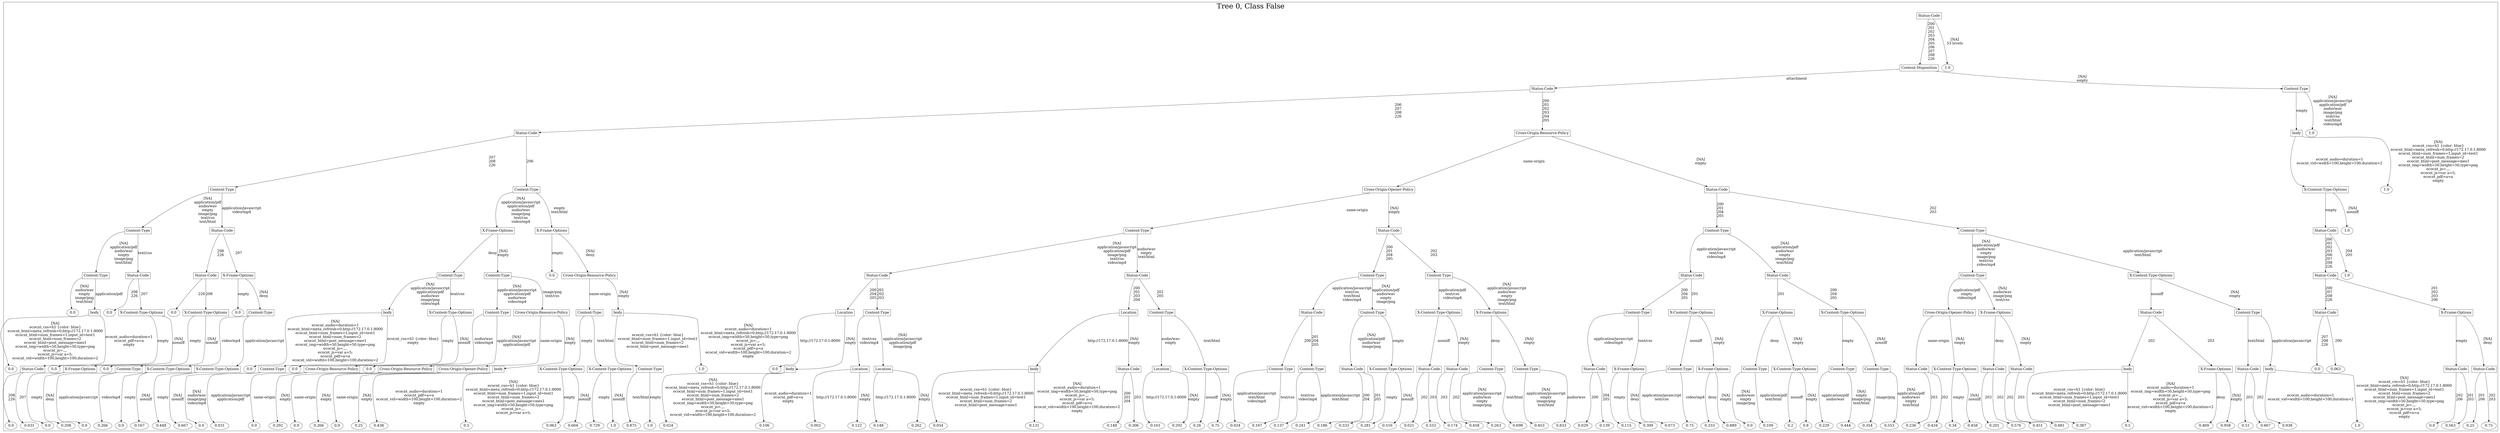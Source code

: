 /*
Generated by:
    http://https://github.com/h2oai/h2o-3/tree/master/h2o-genmodel/src/main/java/hex/genmodel/tools/PrintMojo.java
*/

/*
On a mac:

$ brew install graphviz
$ dot -Tpng file.gv -o file.png
$ open file.png
*/

digraph G {

subgraph cluster_0 {
/* Nodes */

/* Level 0 */
{
"SG_0_Node_0" [shape=box, fontsize=20, label="Status-Code"]
}

/* Level 1 */
{
"SG_0_Node_1" [shape=box, fontsize=20, label="Content-Disposition"]
"SG_0_Node_191" [fontsize=20, label="1.0"]
}

/* Level 2 */
{
"SG_0_Node_2" [shape=box, fontsize=20, label="Status-Code"]
"SG_0_Node_3" [shape=box, fontsize=20, label="Content-Type"]
}

/* Level 3 */
{
"SG_0_Node_4" [shape=box, fontsize=20, label="Status-Code"]
"SG_0_Node_5" [shape=box, fontsize=20, label="Cross-Origin-Resource-Policy"]
"SG_0_Node_6" [shape=box, fontsize=20, label="body"]
"SG_0_Node_192" [fontsize=20, label="1.0"]
}

/* Level 4 */
{
"SG_0_Node_7" [shape=box, fontsize=20, label="Content-Type"]
"SG_0_Node_8" [shape=box, fontsize=20, label="Content-Type"]
"SG_0_Node_9" [shape=box, fontsize=20, label="Cross-Origin-Opener-Policy"]
"SG_0_Node_10" [shape=box, fontsize=20, label="Status-Code"]
"SG_0_Node_11" [shape=box, fontsize=20, label="X-Content-Type-Options"]
"SG_0_Node_193" [fontsize=20, label="1.0"]
}

/* Level 5 */
{
"SG_0_Node_12" [shape=box, fontsize=20, label="Content-Type"]
"SG_0_Node_13" [shape=box, fontsize=20, label="Status-Code"]
"SG_0_Node_14" [shape=box, fontsize=20, label="X-Frame-Options"]
"SG_0_Node_15" [shape=box, fontsize=20, label="X-Frame-Options"]
"SG_0_Node_16" [shape=box, fontsize=20, label="Content-Type"]
"SG_0_Node_17" [shape=box, fontsize=20, label="Status-Code"]
"SG_0_Node_18" [shape=box, fontsize=20, label="Content-Type"]
"SG_0_Node_19" [shape=box, fontsize=20, label="Content-Type"]
"SG_0_Node_20" [shape=box, fontsize=20, label="Status-Code"]
"SG_0_Node_194" [fontsize=20, label="1.0"]
}

/* Level 6 */
{
"SG_0_Node_21" [shape=box, fontsize=20, label="Content-Type"]
"SG_0_Node_22" [shape=box, fontsize=20, label="Status-Code"]
"SG_0_Node_23" [shape=box, fontsize=20, label="Status-Code"]
"SG_0_Node_24" [shape=box, fontsize=20, label="X-Frame-Options"]
"SG_0_Node_25" [shape=box, fontsize=20, label="Content-Type"]
"SG_0_Node_26" [shape=box, fontsize=20, label="Content-Type"]
"SG_0_Node_195" [fontsize=20, label="0.0"]
"SG_0_Node_27" [shape=box, fontsize=20, label="Cross-Origin-Resource-Policy"]
"SG_0_Node_28" [shape=box, fontsize=20, label="Status-Code"]
"SG_0_Node_29" [shape=box, fontsize=20, label="Status-Code"]
"SG_0_Node_30" [shape=box, fontsize=20, label="Content-Type"]
"SG_0_Node_31" [shape=box, fontsize=20, label="Content-Type"]
"SG_0_Node_32" [shape=box, fontsize=20, label="Status-Code"]
"SG_0_Node_33" [shape=box, fontsize=20, label="Status-Code"]
"SG_0_Node_34" [shape=box, fontsize=20, label="Content-Type"]
"SG_0_Node_35" [shape=box, fontsize=20, label="X-Content-Type-Options"]
"SG_0_Node_36" [shape=box, fontsize=20, label="Status-Code"]
"SG_0_Node_196" [fontsize=20, label="1.0"]
}

/* Level 7 */
{
"SG_0_Node_197" [fontsize=20, label="0.0"]
"SG_0_Node_37" [shape=box, fontsize=20, label="body"]
"SG_0_Node_198" [fontsize=20, label="0.0"]
"SG_0_Node_38" [shape=box, fontsize=20, label="X-Content-Type-Options"]
"SG_0_Node_199" [fontsize=20, label="0.0"]
"SG_0_Node_39" [shape=box, fontsize=20, label="X-Content-Type-Options"]
"SG_0_Node_200" [fontsize=20, label="0.0"]
"SG_0_Node_40" [shape=box, fontsize=20, label="Content-Type"]
"SG_0_Node_41" [shape=box, fontsize=20, label="body"]
"SG_0_Node_42" [shape=box, fontsize=20, label="X-Content-Type-Options"]
"SG_0_Node_43" [shape=box, fontsize=20, label="Content-Type"]
"SG_0_Node_44" [shape=box, fontsize=20, label="Cross-Origin-Resource-Policy"]
"SG_0_Node_45" [shape=box, fontsize=20, label="Content-Type"]
"SG_0_Node_46" [shape=box, fontsize=20, label="body"]
"SG_0_Node_47" [shape=box, fontsize=20, label="Location"]
"SG_0_Node_48" [shape=box, fontsize=20, label="Content-Type"]
"SG_0_Node_49" [shape=box, fontsize=20, label="Location"]
"SG_0_Node_50" [shape=box, fontsize=20, label="Content-Type"]
"SG_0_Node_51" [shape=box, fontsize=20, label="Status-Code"]
"SG_0_Node_52" [shape=box, fontsize=20, label="Content-Type"]
"SG_0_Node_53" [shape=box, fontsize=20, label="X-Content-Type-Options"]
"SG_0_Node_54" [shape=box, fontsize=20, label="X-Frame-Options"]
"SG_0_Node_55" [shape=box, fontsize=20, label="Content-Type"]
"SG_0_Node_56" [shape=box, fontsize=20, label="X-Content-Type-Options"]
"SG_0_Node_57" [shape=box, fontsize=20, label="X-Frame-Options"]
"SG_0_Node_58" [shape=box, fontsize=20, label="X-Content-Type-Options"]
"SG_0_Node_59" [shape=box, fontsize=20, label="Cross-Origin-Opener-Policy"]
"SG_0_Node_60" [shape=box, fontsize=20, label="X-Frame-Options"]
"SG_0_Node_61" [shape=box, fontsize=20, label="Status-Code"]
"SG_0_Node_62" [shape=box, fontsize=20, label="Content-Type"]
"SG_0_Node_63" [shape=box, fontsize=20, label="Status-Code"]
"SG_0_Node_64" [shape=box, fontsize=20, label="X-Frame-Options"]
}

/* Level 8 */
{
"SG_0_Node_201" [fontsize=20, label="0.0"]
"SG_0_Node_65" [shape=box, fontsize=20, label="Status-Code"]
"SG_0_Node_202" [fontsize=20, label="0.0"]
"SG_0_Node_66" [shape=box, fontsize=20, label="X-Frame-Options"]
"SG_0_Node_203" [fontsize=20, label="0.0"]
"SG_0_Node_67" [shape=box, fontsize=20, label="Content-Type"]
"SG_0_Node_68" [shape=box, fontsize=20, label="X-Content-Type-Options"]
"SG_0_Node_69" [shape=box, fontsize=20, label="X-Content-Type-Options"]
"SG_0_Node_204" [fontsize=20, label="0.0"]
"SG_0_Node_70" [shape=box, fontsize=20, label="Content-Type"]
"SG_0_Node_205" [fontsize=20, label="0.0"]
"SG_0_Node_71" [shape=box, fontsize=20, label="Cross-Origin-Resource-Policy"]
"SG_0_Node_206" [fontsize=20, label="0.0"]
"SG_0_Node_72" [shape=box, fontsize=20, label="Cross-Origin-Resource-Policy"]
"SG_0_Node_73" [shape=box, fontsize=20, label="Cross-Origin-Opener-Policy"]
"SG_0_Node_74" [shape=box, fontsize=20, label="body"]
"SG_0_Node_75" [shape=box, fontsize=20, label="X-Content-Type-Options"]
"SG_0_Node_76" [shape=box, fontsize=20, label="X-Content-Type-Options"]
"SG_0_Node_77" [shape=box, fontsize=20, label="Content-Type"]
"SG_0_Node_207" [fontsize=20, label="1.0"]
"SG_0_Node_208" [fontsize=20, label="0.0"]
"SG_0_Node_78" [shape=box, fontsize=20, label="body"]
"SG_0_Node_79" [shape=box, fontsize=20, label="Location"]
"SG_0_Node_80" [shape=box, fontsize=20, label="Location"]
"SG_0_Node_81" [shape=box, fontsize=20, label="body"]
"SG_0_Node_82" [shape=box, fontsize=20, label="Status-Code"]
"SG_0_Node_83" [shape=box, fontsize=20, label="Location"]
"SG_0_Node_84" [shape=box, fontsize=20, label="X-Content-Type-Options"]
"SG_0_Node_85" [shape=box, fontsize=20, label="Content-Type"]
"SG_0_Node_86" [shape=box, fontsize=20, label="Content-Type"]
"SG_0_Node_87" [shape=box, fontsize=20, label="Status-Code"]
"SG_0_Node_88" [shape=box, fontsize=20, label="X-Content-Type-Options"]
"SG_0_Node_89" [shape=box, fontsize=20, label="Status-Code"]
"SG_0_Node_90" [shape=box, fontsize=20, label="Status-Code"]
"SG_0_Node_91" [shape=box, fontsize=20, label="Content-Type"]
"SG_0_Node_92" [shape=box, fontsize=20, label="Content-Type"]
"SG_0_Node_93" [shape=box, fontsize=20, label="Status-Code"]
"SG_0_Node_94" [shape=box, fontsize=20, label="X-Frame-Options"]
"SG_0_Node_95" [shape=box, fontsize=20, label="Content-Type"]
"SG_0_Node_96" [shape=box, fontsize=20, label="X-Frame-Options"]
"SG_0_Node_97" [shape=box, fontsize=20, label="Content-Type"]
"SG_0_Node_98" [shape=box, fontsize=20, label="X-Content-Type-Options"]
"SG_0_Node_99" [shape=box, fontsize=20, label="Content-Type"]
"SG_0_Node_100" [shape=box, fontsize=20, label="Content-Type"]
"SG_0_Node_101" [shape=box, fontsize=20, label="Status-Code"]
"SG_0_Node_102" [shape=box, fontsize=20, label="X-Content-Type-Options"]
"SG_0_Node_103" [shape=box, fontsize=20, label="Status-Code"]
"SG_0_Node_104" [shape=box, fontsize=20, label="Status-Code"]
"SG_0_Node_105" [shape=box, fontsize=20, label="body"]
"SG_0_Node_106" [shape=box, fontsize=20, label="X-Frame-Options"]
"SG_0_Node_107" [shape=box, fontsize=20, label="Status-Code"]
"SG_0_Node_108" [shape=box, fontsize=20, label="body"]
"SG_0_Node_209" [fontsize=20, label="0.0"]
"SG_0_Node_210" [fontsize=20, label="0.063"]
"SG_0_Node_110" [shape=box, fontsize=20, label="Status-Code"]
"SG_0_Node_111" [shape=box, fontsize=20, label="Status-Code"]
}

/* Level 9 */
{
"SG_0_Node_211" [fontsize=20, label="0.0"]
"SG_0_Node_212" [fontsize=20, label="0.031"]
"SG_0_Node_213" [fontsize=20, label="0.0"]
"SG_0_Node_214" [fontsize=20, label="0.208"]
"SG_0_Node_215" [fontsize=20, label="0.0"]
"SG_0_Node_216" [fontsize=20, label="0.266"]
"SG_0_Node_217" [fontsize=20, label="0.0"]
"SG_0_Node_218" [fontsize=20, label="0.167"]
"SG_0_Node_219" [fontsize=20, label="0.448"]
"SG_0_Node_220" [fontsize=20, label="0.667"]
"SG_0_Node_221" [fontsize=20, label="0.0"]
"SG_0_Node_222" [fontsize=20, label="0.031"]
"SG_0_Node_223" [fontsize=20, label="0.0"]
"SG_0_Node_224" [fontsize=20, label="0.292"]
"SG_0_Node_225" [fontsize=20, label="0.0"]
"SG_0_Node_226" [fontsize=20, label="0.266"]
"SG_0_Node_227" [fontsize=20, label="0.0"]
"SG_0_Node_228" [fontsize=20, label="0.25"]
"SG_0_Node_229" [fontsize=20, label="0.438"]
"SG_0_Node_230" [fontsize=20, label="0.5"]
"SG_0_Node_231" [fontsize=20, label="0.063"]
"SG_0_Node_232" [fontsize=20, label="0.604"]
"SG_0_Node_233" [fontsize=20, label="0.729"]
"SG_0_Node_234" [fontsize=20, label="1.0"]
"SG_0_Node_235" [fontsize=20, label="0.875"]
"SG_0_Node_236" [fontsize=20, label="1.0"]
"SG_0_Node_237" [fontsize=20, label="0.024"]
"SG_0_Node_238" [fontsize=20, label="0.106"]
"SG_0_Node_239" [fontsize=20, label="0.003"]
"SG_0_Node_240" [fontsize=20, label="0.122"]
"SG_0_Node_241" [fontsize=20, label="0.148"]
"SG_0_Node_242" [fontsize=20, label="0.262"]
"SG_0_Node_243" [fontsize=20, label="0.054"]
"SG_0_Node_244" [fontsize=20, label="0.131"]
"SG_0_Node_245" [fontsize=20, label="0.148"]
"SG_0_Node_246" [fontsize=20, label="0.306"]
"SG_0_Node_247" [fontsize=20, label="0.161"]
"SG_0_Node_248" [fontsize=20, label="0.292"]
"SG_0_Node_249" [fontsize=20, label="0.26"]
"SG_0_Node_250" [fontsize=20, label="0.75"]
"SG_0_Node_251" [fontsize=20, label="0.024"]
"SG_0_Node_252" [fontsize=20, label="0.167"]
"SG_0_Node_253" [fontsize=20, label="0.137"]
"SG_0_Node_254" [fontsize=20, label="0.241"]
"SG_0_Node_255" [fontsize=20, label="0.186"]
"SG_0_Node_256" [fontsize=20, label="0.333"]
"SG_0_Node_257" [fontsize=20, label="0.281"]
"SG_0_Node_258" [fontsize=20, label="0.516"]
"SG_0_Node_259" [fontsize=20, label="0.021"]
"SG_0_Node_260" [fontsize=20, label="0.333"]
"SG_0_Node_261" [fontsize=20, label="0.174"]
"SG_0_Node_262" [fontsize=20, label="0.458"]
"SG_0_Node_263" [fontsize=20, label="0.263"]
"SG_0_Node_264" [fontsize=20, label="0.698"]
"SG_0_Node_265" [fontsize=20, label="0.453"]
"SG_0_Node_266" [fontsize=20, label="0.833"]
"SG_0_Node_267" [fontsize=20, label="0.029"]
"SG_0_Node_268" [fontsize=20, label="0.139"]
"SG_0_Node_269" [fontsize=20, label="0.115"]
"SG_0_Node_270" [fontsize=20, label="0.309"]
"SG_0_Node_271" [fontsize=20, label="0.073"]
"SG_0_Node_272" [fontsize=20, label="0.75"]
"SG_0_Node_273" [fontsize=20, label="0.333"]
"SG_0_Node_274" [fontsize=20, label="0.889"]
"SG_0_Node_275" [fontsize=20, label="0.0"]
"SG_0_Node_276" [fontsize=20, label="0.109"]
"SG_0_Node_277" [fontsize=20, label="0.2"]
"SG_0_Node_278" [fontsize=20, label="0.8"]
"SG_0_Node_279" [fontsize=20, label="0.229"]
"SG_0_Node_280" [fontsize=20, label="0.444"]
"SG_0_Node_281" [fontsize=20, label="0.354"]
"SG_0_Node_282" [fontsize=20, label="0.553"]
"SG_0_Node_283" [fontsize=20, label="0.236"]
"SG_0_Node_284" [fontsize=20, label="0.434"]
"SG_0_Node_285" [fontsize=20, label="0.34"]
"SG_0_Node_286" [fontsize=20, label="0.458"]
"SG_0_Node_287" [fontsize=20, label="0.201"]
"SG_0_Node_288" [fontsize=20, label="0.576"]
"SG_0_Node_289" [fontsize=20, label="0.451"]
"SG_0_Node_290" [fontsize=20, label="0.681"]
"SG_0_Node_291" [fontsize=20, label="0.387"]
"SG_0_Node_292" [fontsize=20, label="0.5"]
"SG_0_Node_293" [fontsize=20, label="0.469"]
"SG_0_Node_294" [fontsize=20, label="0.958"]
"SG_0_Node_295" [fontsize=20, label="0.51"]
"SG_0_Node_296" [fontsize=20, label="0.667"]
"SG_0_Node_297" [fontsize=20, label="0.938"]
"SG_0_Node_298" [fontsize=20, label="1.0"]
"SG_0_Node_299" [fontsize=20, label="0.0"]
"SG_0_Node_300" [fontsize=20, label="0.563"]
"SG_0_Node_301" [fontsize=20, label="0.25"]
"SG_0_Node_302" [fontsize=20, label="0.75"]
}

/* Edges */
"SG_0_Node_0" -> "SG_0_Node_1" [fontsize=20, label="200
201
202
203
204
205
206
207
208
226
"]
"SG_0_Node_0" -> "SG_0_Node_191" [fontsize=20, label="[NA]
53 levels
"]
"SG_0_Node_1" -> "SG_0_Node_2" [fontsize=20, label="attachment
"]
"SG_0_Node_1" -> "SG_0_Node_3" [fontsize=20, label="[NA]
empty
"]
"SG_0_Node_3" -> "SG_0_Node_6" [fontsize=20, label="empty
"]
"SG_0_Node_3" -> "SG_0_Node_192" [fontsize=20, label="[NA]
application/javascript
application/pdf
audio/wav
image/png
text/css
text/html
video/mp4
"]
"SG_0_Node_6" -> "SG_0_Node_11" [fontsize=20, label="ecocnt_audio=duration=1
ecocnt_vid=width=100,height=100,duration=2
"]
"SG_0_Node_6" -> "SG_0_Node_193" [fontsize=20, label="[NA]
ecocnt_css=h1 {color: blue}
ecocnt_html=meta_refresh=0;http://172.17.0.1:8000
ecocnt_html=num_frames=1,input_id=test1
ecocnt_html=num_frames=2
ecocnt_html=post_message=mes1
ecocnt_img=width=50,height=50,type=png
ecocnt_js=.,,.
ecocnt_js=var a=5;
ecocnt_pdf=a=a
empty
"]
"SG_0_Node_11" -> "SG_0_Node_20" [fontsize=20, label="empty
"]
"SG_0_Node_11" -> "SG_0_Node_194" [fontsize=20, label="[NA]
nosniff
"]
"SG_0_Node_20" -> "SG_0_Node_36" [fontsize=20, label="200
201
202
203
206
207
208
226
"]
"SG_0_Node_20" -> "SG_0_Node_196" [fontsize=20, label="204
205
"]
"SG_0_Node_36" -> "SG_0_Node_63" [fontsize=20, label="200
207
208
226
"]
"SG_0_Node_36" -> "SG_0_Node_64" [fontsize=20, label="201
202
203
206
"]
"SG_0_Node_64" -> "SG_0_Node_110" [fontsize=20, label="empty
"]
"SG_0_Node_64" -> "SG_0_Node_111" [fontsize=20, label="[NA]
deny
"]
"SG_0_Node_111" -> "SG_0_Node_301" [fontsize=20, label="201
206
"]
"SG_0_Node_111" -> "SG_0_Node_302" [fontsize=20, label="202
203
"]
"SG_0_Node_110" -> "SG_0_Node_299" [fontsize=20, label="202
206
"]
"SG_0_Node_110" -> "SG_0_Node_300" [fontsize=20, label="201
203
"]
"SG_0_Node_63" -> "SG_0_Node_209" [fontsize=20, label="207
208
226
"]
"SG_0_Node_63" -> "SG_0_Node_210" [fontsize=20, label="200
"]
"SG_0_Node_2" -> "SG_0_Node_4" [fontsize=20, label="206
207
208
226
"]
"SG_0_Node_2" -> "SG_0_Node_5" [fontsize=20, label="200
201
202
203
204
205
"]
"SG_0_Node_5" -> "SG_0_Node_9" [fontsize=20, label="same-origin
"]
"SG_0_Node_5" -> "SG_0_Node_10" [fontsize=20, label="[NA]
empty
"]
"SG_0_Node_10" -> "SG_0_Node_18" [fontsize=20, label="200
201
204
205
"]
"SG_0_Node_10" -> "SG_0_Node_19" [fontsize=20, label="202
203
"]
"SG_0_Node_19" -> "SG_0_Node_34" [fontsize=20, label="[NA]
application/pdf
audio/wav
empty
image/png
text/css
video/mp4
"]
"SG_0_Node_19" -> "SG_0_Node_35" [fontsize=20, label="application/javascript
text/html
"]
"SG_0_Node_35" -> "SG_0_Node_61" [fontsize=20, label="nosniff
"]
"SG_0_Node_35" -> "SG_0_Node_62" [fontsize=20, label="[NA]
empty
"]
"SG_0_Node_62" -> "SG_0_Node_107" [fontsize=20, label="text/html
"]
"SG_0_Node_62" -> "SG_0_Node_108" [fontsize=20, label="application/javascript
"]
"SG_0_Node_108" -> "SG_0_Node_297" [fontsize=20, label="ecocnt_audio=duration=1
ecocnt_vid=width=100,height=100,duration=2
"]
"SG_0_Node_108" -> "SG_0_Node_298" [fontsize=20, label="[NA]
ecocnt_css=h1 {color: blue}
ecocnt_html=meta_refresh=0;http://172.17.0.1:8000
ecocnt_html=num_frames=1,input_id=test1
ecocnt_html=num_frames=2
ecocnt_html=post_message=mes1
ecocnt_img=width=50,height=50,type=png
ecocnt_js=.,,.
ecocnt_js=var a=5;
ecocnt_pdf=a=a
empty
"]
"SG_0_Node_107" -> "SG_0_Node_295" [fontsize=20, label="203
"]
"SG_0_Node_107" -> "SG_0_Node_296" [fontsize=20, label="202
"]
"SG_0_Node_61" -> "SG_0_Node_105" [fontsize=20, label="202
"]
"SG_0_Node_61" -> "SG_0_Node_106" [fontsize=20, label="203
"]
"SG_0_Node_106" -> "SG_0_Node_293" [fontsize=20, label="deny
"]
"SG_0_Node_106" -> "SG_0_Node_294" [fontsize=20, label="[NA]
empty
"]
"SG_0_Node_105" -> "SG_0_Node_291" [fontsize=20, label="ecocnt_css=h1 {color: blue}
ecocnt_html=meta_refresh=0;http://172.17.0.1:8000
ecocnt_html=num_frames=1,input_id=test1
ecocnt_html=num_frames=2
ecocnt_html=post_message=mes1
"]
"SG_0_Node_105" -> "SG_0_Node_292" [fontsize=20, label="[NA]
ecocnt_audio=duration=1
ecocnt_img=width=50,height=50,type=png
ecocnt_js=.,,.
ecocnt_js=var a=5;
ecocnt_pdf=a=a
ecocnt_vid=width=100,height=100,duration=2
empty
"]
"SG_0_Node_34" -> "SG_0_Node_59" [fontsize=20, label="application/pdf
empty
video/mp4
"]
"SG_0_Node_34" -> "SG_0_Node_60" [fontsize=20, label="[NA]
audio/wav
image/png
text/css
"]
"SG_0_Node_60" -> "SG_0_Node_103" [fontsize=20, label="deny
"]
"SG_0_Node_60" -> "SG_0_Node_104" [fontsize=20, label="[NA]
empty
"]
"SG_0_Node_104" -> "SG_0_Node_289" [fontsize=20, label="202
"]
"SG_0_Node_104" -> "SG_0_Node_290" [fontsize=20, label="203
"]
"SG_0_Node_103" -> "SG_0_Node_287" [fontsize=20, label="203
"]
"SG_0_Node_103" -> "SG_0_Node_288" [fontsize=20, label="202
"]
"SG_0_Node_59" -> "SG_0_Node_101" [fontsize=20, label="same-origin
"]
"SG_0_Node_59" -> "SG_0_Node_102" [fontsize=20, label="[NA]
empty
"]
"SG_0_Node_102" -> "SG_0_Node_285" [fontsize=20, label="empty
"]
"SG_0_Node_102" -> "SG_0_Node_286" [fontsize=20, label="[NA]
nosniff
"]
"SG_0_Node_101" -> "SG_0_Node_283" [fontsize=20, label="203
"]
"SG_0_Node_101" -> "SG_0_Node_284" [fontsize=20, label="202
"]
"SG_0_Node_18" -> "SG_0_Node_32" [fontsize=20, label="application/javascript
text/css
video/mp4
"]
"SG_0_Node_18" -> "SG_0_Node_33" [fontsize=20, label="[NA]
application/pdf
audio/wav
empty
image/png
text/html
"]
"SG_0_Node_33" -> "SG_0_Node_57" [fontsize=20, label="201
"]
"SG_0_Node_33" -> "SG_0_Node_58" [fontsize=20, label="200
204
205
"]
"SG_0_Node_58" -> "SG_0_Node_99" [fontsize=20, label="empty
"]
"SG_0_Node_58" -> "SG_0_Node_100" [fontsize=20, label="[NA]
nosniff
"]
"SG_0_Node_100" -> "SG_0_Node_281" [fontsize=20, label="image/png
"]
"SG_0_Node_100" -> "SG_0_Node_282" [fontsize=20, label="[NA]
application/pdf
audio/wav
empty
text/html
"]
"SG_0_Node_99" -> "SG_0_Node_279" [fontsize=20, label="application/pdf
audio/wav
"]
"SG_0_Node_99" -> "SG_0_Node_280" [fontsize=20, label="[NA]
empty
image/png
text/html
"]
"SG_0_Node_57" -> "SG_0_Node_97" [fontsize=20, label="deny
"]
"SG_0_Node_57" -> "SG_0_Node_98" [fontsize=20, label="[NA]
empty
"]
"SG_0_Node_98" -> "SG_0_Node_277" [fontsize=20, label="nosniff
"]
"SG_0_Node_98" -> "SG_0_Node_278" [fontsize=20, label="[NA]
empty
"]
"SG_0_Node_97" -> "SG_0_Node_275" [fontsize=20, label="[NA]
audio/wav
empty
image/png
"]
"SG_0_Node_97" -> "SG_0_Node_276" [fontsize=20, label="application/pdf
text/html
"]
"SG_0_Node_32" -> "SG_0_Node_55" [fontsize=20, label="200
204
205
"]
"SG_0_Node_32" -> "SG_0_Node_56" [fontsize=20, label="201
"]
"SG_0_Node_56" -> "SG_0_Node_95" [fontsize=20, label="nosniff
"]
"SG_0_Node_56" -> "SG_0_Node_96" [fontsize=20, label="[NA]
empty
"]
"SG_0_Node_96" -> "SG_0_Node_273" [fontsize=20, label="deny
"]
"SG_0_Node_96" -> "SG_0_Node_274" [fontsize=20, label="[NA]
empty
"]
"SG_0_Node_95" -> "SG_0_Node_271" [fontsize=20, label="application/javascript
text/css
"]
"SG_0_Node_95" -> "SG_0_Node_272" [fontsize=20, label="video/mp4
"]
"SG_0_Node_55" -> "SG_0_Node_93" [fontsize=20, label="application/javascript
video/mp4
"]
"SG_0_Node_55" -> "SG_0_Node_94" [fontsize=20, label="text/css
"]
"SG_0_Node_94" -> "SG_0_Node_269" [fontsize=20, label="empty
"]
"SG_0_Node_94" -> "SG_0_Node_270" [fontsize=20, label="[NA]
deny
"]
"SG_0_Node_93" -> "SG_0_Node_267" [fontsize=20, label="200
"]
"SG_0_Node_93" -> "SG_0_Node_268" [fontsize=20, label="204
205
"]
"SG_0_Node_9" -> "SG_0_Node_16" [fontsize=20, label="same-origin
"]
"SG_0_Node_9" -> "SG_0_Node_17" [fontsize=20, label="[NA]
empty
"]
"SG_0_Node_17" -> "SG_0_Node_30" [fontsize=20, label="200
201
204
205
"]
"SG_0_Node_17" -> "SG_0_Node_31" [fontsize=20, label="202
203
"]
"SG_0_Node_31" -> "SG_0_Node_53" [fontsize=20, label="application/pdf
text/css
video/mp4
"]
"SG_0_Node_31" -> "SG_0_Node_54" [fontsize=20, label="[NA]
application/javascript
audio/wav
empty
image/png
text/html
"]
"SG_0_Node_54" -> "SG_0_Node_91" [fontsize=20, label="deny
"]
"SG_0_Node_54" -> "SG_0_Node_92" [fontsize=20, label="[NA]
empty
"]
"SG_0_Node_92" -> "SG_0_Node_265" [fontsize=20, label="[NA]
application/javascript
empty
image/png
text/html
"]
"SG_0_Node_92" -> "SG_0_Node_266" [fontsize=20, label="audio/wav
"]
"SG_0_Node_91" -> "SG_0_Node_263" [fontsize=20, label="[NA]
application/javascript
audio/wav
empty
image/png
"]
"SG_0_Node_91" -> "SG_0_Node_264" [fontsize=20, label="text/html
"]
"SG_0_Node_53" -> "SG_0_Node_89" [fontsize=20, label="nosniff
"]
"SG_0_Node_53" -> "SG_0_Node_90" [fontsize=20, label="[NA]
empty
"]
"SG_0_Node_90" -> "SG_0_Node_261" [fontsize=20, label="203
"]
"SG_0_Node_90" -> "SG_0_Node_262" [fontsize=20, label="202
"]
"SG_0_Node_89" -> "SG_0_Node_259" [fontsize=20, label="202
"]
"SG_0_Node_89" -> "SG_0_Node_260" [fontsize=20, label="203
"]
"SG_0_Node_30" -> "SG_0_Node_51" [fontsize=20, label="application/javascript
text/css
text/html
video/mp4
"]
"SG_0_Node_30" -> "SG_0_Node_52" [fontsize=20, label="[NA]
application/pdf
audio/wav
empty
image/png
"]
"SG_0_Node_52" -> "SG_0_Node_87" [fontsize=20, label="[NA]
application/pdf
audio/wav
image/png
"]
"SG_0_Node_52" -> "SG_0_Node_88" [fontsize=20, label="empty
"]
"SG_0_Node_88" -> "SG_0_Node_257" [fontsize=20, label="empty
"]
"SG_0_Node_88" -> "SG_0_Node_258" [fontsize=20, label="[NA]
nosniff
"]
"SG_0_Node_87" -> "SG_0_Node_255" [fontsize=20, label="200
204
"]
"SG_0_Node_87" -> "SG_0_Node_256" [fontsize=20, label="201
205
"]
"SG_0_Node_51" -> "SG_0_Node_85" [fontsize=20, label="200
"]
"SG_0_Node_51" -> "SG_0_Node_86" [fontsize=20, label="201
204
205
"]
"SG_0_Node_86" -> "SG_0_Node_253" [fontsize=20, label="text/css
video/mp4
"]
"SG_0_Node_86" -> "SG_0_Node_254" [fontsize=20, label="application/javascript
text/html
"]
"SG_0_Node_85" -> "SG_0_Node_251" [fontsize=20, label="application/javascript
text/html
video/mp4
"]
"SG_0_Node_85" -> "SG_0_Node_252" [fontsize=20, label="text/css
"]
"SG_0_Node_16" -> "SG_0_Node_28" [fontsize=20, label="[NA]
application/javascript
application/pdf
image/png
text/css
video/mp4
"]
"SG_0_Node_16" -> "SG_0_Node_29" [fontsize=20, label="audio/wav
empty
text/html
"]
"SG_0_Node_29" -> "SG_0_Node_49" [fontsize=20, label="200
201
203
204
"]
"SG_0_Node_29" -> "SG_0_Node_50" [fontsize=20, label="202
205
"]
"SG_0_Node_50" -> "SG_0_Node_83" [fontsize=20, label="audio/wav
empty
"]
"SG_0_Node_50" -> "SG_0_Node_84" [fontsize=20, label="text/html
"]
"SG_0_Node_84" -> "SG_0_Node_249" [fontsize=20, label="nosniff
"]
"SG_0_Node_84" -> "SG_0_Node_250" [fontsize=20, label="[NA]
empty
"]
"SG_0_Node_83" -> "SG_0_Node_247" [fontsize=20, label="http://172.17.0.1:8000
"]
"SG_0_Node_83" -> "SG_0_Node_248" [fontsize=20, label="[NA]
empty
"]
"SG_0_Node_49" -> "SG_0_Node_81" [fontsize=20, label="http://172.17.0.1:8000
"]
"SG_0_Node_49" -> "SG_0_Node_82" [fontsize=20, label="[NA]
empty
"]
"SG_0_Node_82" -> "SG_0_Node_245" [fontsize=20, label="200
201
204
"]
"SG_0_Node_82" -> "SG_0_Node_246" [fontsize=20, label="203
"]
"SG_0_Node_81" -> "SG_0_Node_243" [fontsize=20, label="ecocnt_css=h1 {color: blue}
ecocnt_html=meta_refresh=0;http://172.17.0.1:8000
ecocnt_html=num_frames=1,input_id=test1
ecocnt_html=num_frames=2
ecocnt_html=post_message=mes1
"]
"SG_0_Node_81" -> "SG_0_Node_244" [fontsize=20, label="[NA]
ecocnt_audio=duration=1
ecocnt_img=width=50,height=50,type=png
ecocnt_js=.,,.
ecocnt_js=var a=5;
ecocnt_pdf=a=a
ecocnt_vid=width=100,height=100,duration=2
empty
"]
"SG_0_Node_28" -> "SG_0_Node_47" [fontsize=20, label="200
204
205
"]
"SG_0_Node_28" -> "SG_0_Node_48" [fontsize=20, label="201
202
203
"]
"SG_0_Node_48" -> "SG_0_Node_79" [fontsize=20, label="text/css
video/mp4
"]
"SG_0_Node_48" -> "SG_0_Node_80" [fontsize=20, label="[NA]
application/javascript
application/pdf
image/png
"]
"SG_0_Node_80" -> "SG_0_Node_241" [fontsize=20, label="http://172.17.0.1:8000
"]
"SG_0_Node_80" -> "SG_0_Node_242" [fontsize=20, label="[NA]
empty
"]
"SG_0_Node_79" -> "SG_0_Node_239" [fontsize=20, label="http://172.17.0.1:8000
"]
"SG_0_Node_79" -> "SG_0_Node_240" [fontsize=20, label="[NA]
empty
"]
"SG_0_Node_47" -> "SG_0_Node_208" [fontsize=20, label="http://172.17.0.1:8000
"]
"SG_0_Node_47" -> "SG_0_Node_78" [fontsize=20, label="[NA]
empty
"]
"SG_0_Node_78" -> "SG_0_Node_237" [fontsize=20, label="[NA]
ecocnt_css=h1 {color: blue}
ecocnt_html=meta_refresh=0;http://172.17.0.1:8000
ecocnt_html=num_frames=1,input_id=test1
ecocnt_html=num_frames=2
ecocnt_html=post_message=mes1
ecocnt_img=width=50,height=50,type=png
ecocnt_js=.,,.
ecocnt_js=var a=5;
ecocnt_vid=width=100,height=100,duration=2
"]
"SG_0_Node_78" -> "SG_0_Node_238" [fontsize=20, label="ecocnt_audio=duration=1
ecocnt_pdf=a=a
empty
"]
"SG_0_Node_4" -> "SG_0_Node_7" [fontsize=20, label="207
208
226
"]
"SG_0_Node_4" -> "SG_0_Node_8" [fontsize=20, label="206
"]
"SG_0_Node_8" -> "SG_0_Node_14" [fontsize=20, label="[NA]
application/javascript
application/pdf
audio/wav
image/png
text/css
video/mp4
"]
"SG_0_Node_8" -> "SG_0_Node_15" [fontsize=20, label="empty
text/html
"]
"SG_0_Node_15" -> "SG_0_Node_195" [fontsize=20, label="empty
"]
"SG_0_Node_15" -> "SG_0_Node_27" [fontsize=20, label="[NA]
deny
"]
"SG_0_Node_27" -> "SG_0_Node_45" [fontsize=20, label="same-origin
"]
"SG_0_Node_27" -> "SG_0_Node_46" [fontsize=20, label="[NA]
empty
"]
"SG_0_Node_46" -> "SG_0_Node_77" [fontsize=20, label="ecocnt_css=h1 {color: blue}
ecocnt_html=num_frames=1,input_id=test1
ecocnt_html=num_frames=2
ecocnt_html=post_message=mes1
"]
"SG_0_Node_46" -> "SG_0_Node_207" [fontsize=20, label="[NA]
ecocnt_audio=duration=1
ecocnt_html=meta_refresh=0;http://172.17.0.1:8000
ecocnt_img=width=50,height=50,type=png
ecocnt_js=.,,.
ecocnt_js=var a=5;
ecocnt_pdf=a=a
ecocnt_vid=width=100,height=100,duration=2
empty
"]
"SG_0_Node_77" -> "SG_0_Node_235" [fontsize=20, label="text/html
"]
"SG_0_Node_77" -> "SG_0_Node_236" [fontsize=20, label="empty
"]
"SG_0_Node_45" -> "SG_0_Node_75" [fontsize=20, label="empty
"]
"SG_0_Node_45" -> "SG_0_Node_76" [fontsize=20, label="text/html
"]
"SG_0_Node_76" -> "SG_0_Node_233" [fontsize=20, label="empty
"]
"SG_0_Node_76" -> "SG_0_Node_234" [fontsize=20, label="[NA]
nosniff
"]
"SG_0_Node_75" -> "SG_0_Node_231" [fontsize=20, label="empty
"]
"SG_0_Node_75" -> "SG_0_Node_232" [fontsize=20, label="[NA]
nosniff
"]
"SG_0_Node_14" -> "SG_0_Node_25" [fontsize=20, label="deny
"]
"SG_0_Node_14" -> "SG_0_Node_26" [fontsize=20, label="[NA]
empty
"]
"SG_0_Node_26" -> "SG_0_Node_43" [fontsize=20, label="[NA]
application/javascript
application/pdf
audio/wav
video/mp4
"]
"SG_0_Node_26" -> "SG_0_Node_44" [fontsize=20, label="image/png
text/css
"]
"SG_0_Node_44" -> "SG_0_Node_73" [fontsize=20, label="same-origin
"]
"SG_0_Node_44" -> "SG_0_Node_74" [fontsize=20, label="[NA]
empty
"]
"SG_0_Node_74" -> "SG_0_Node_229" [fontsize=20, label="ecocnt_audio=duration=1
ecocnt_pdf=a=a
ecocnt_vid=width=100,height=100,duration=2
empty
"]
"SG_0_Node_74" -> "SG_0_Node_230" [fontsize=20, label="[NA]
ecocnt_css=h1 {color: blue}
ecocnt_html=meta_refresh=0;http://172.17.0.1:8000
ecocnt_html=num_frames=1,input_id=test1
ecocnt_html=num_frames=2
ecocnt_html=post_message=mes1
ecocnt_img=width=50,height=50,type=png
ecocnt_js=.,,.
ecocnt_js=var a=5;
"]
"SG_0_Node_73" -> "SG_0_Node_227" [fontsize=20, label="same-origin
"]
"SG_0_Node_73" -> "SG_0_Node_228" [fontsize=20, label="[NA]
empty
"]
"SG_0_Node_43" -> "SG_0_Node_206" [fontsize=20, label="audio/wav
video/mp4
"]
"SG_0_Node_43" -> "SG_0_Node_72" [fontsize=20, label="[NA]
application/javascript
application/pdf
"]
"SG_0_Node_72" -> "SG_0_Node_225" [fontsize=20, label="same-origin
"]
"SG_0_Node_72" -> "SG_0_Node_226" [fontsize=20, label="[NA]
empty
"]
"SG_0_Node_25" -> "SG_0_Node_41" [fontsize=20, label="[NA]
application/javascript
application/pdf
audio/wav
image/png
video/mp4
"]
"SG_0_Node_25" -> "SG_0_Node_42" [fontsize=20, label="text/css
"]
"SG_0_Node_42" -> "SG_0_Node_205" [fontsize=20, label="empty
"]
"SG_0_Node_42" -> "SG_0_Node_71" [fontsize=20, label="[NA]
nosniff
"]
"SG_0_Node_71" -> "SG_0_Node_223" [fontsize=20, label="same-origin
"]
"SG_0_Node_71" -> "SG_0_Node_224" [fontsize=20, label="[NA]
empty
"]
"SG_0_Node_41" -> "SG_0_Node_204" [fontsize=20, label="[NA]
ecocnt_audio=duration=1
ecocnt_html=meta_refresh=0;http://172.17.0.1:8000
ecocnt_html=num_frames=1,input_id=test1
ecocnt_html=num_frames=2
ecocnt_html=post_message=mes1
ecocnt_img=width=50,height=50,type=png
ecocnt_js=.,,.
ecocnt_js=var a=5;
ecocnt_pdf=a=a
ecocnt_vid=width=100,height=100,duration=2
"]
"SG_0_Node_41" -> "SG_0_Node_70" [fontsize=20, label="ecocnt_css=h1 {color: blue}
empty
"]
"SG_0_Node_70" -> "SG_0_Node_221" [fontsize=20, label="[NA]
audio/wav
image/png
video/mp4
"]
"SG_0_Node_70" -> "SG_0_Node_222" [fontsize=20, label="application/javascript
application/pdf
"]
"SG_0_Node_7" -> "SG_0_Node_12" [fontsize=20, label="[NA]
application/pdf
audio/wav
empty
image/png
text/css
text/html
"]
"SG_0_Node_7" -> "SG_0_Node_13" [fontsize=20, label="application/javascript
video/mp4
"]
"SG_0_Node_13" -> "SG_0_Node_23" [fontsize=20, label="208
226
"]
"SG_0_Node_13" -> "SG_0_Node_24" [fontsize=20, label="207
"]
"SG_0_Node_24" -> "SG_0_Node_200" [fontsize=20, label="empty
"]
"SG_0_Node_24" -> "SG_0_Node_40" [fontsize=20, label="[NA]
deny
"]
"SG_0_Node_40" -> "SG_0_Node_68" [fontsize=20, label="video/mp4
"]
"SG_0_Node_40" -> "SG_0_Node_69" [fontsize=20, label="application/javascript
"]
"SG_0_Node_69" -> "SG_0_Node_219" [fontsize=20, label="empty
"]
"SG_0_Node_69" -> "SG_0_Node_220" [fontsize=20, label="[NA]
nosniff
"]
"SG_0_Node_68" -> "SG_0_Node_217" [fontsize=20, label="empty
"]
"SG_0_Node_68" -> "SG_0_Node_218" [fontsize=20, label="[NA]
nosniff
"]
"SG_0_Node_23" -> "SG_0_Node_199" [fontsize=20, label="226
"]
"SG_0_Node_23" -> "SG_0_Node_39" [fontsize=20, label="208
"]
"SG_0_Node_39" -> "SG_0_Node_203" [fontsize=20, label="empty
"]
"SG_0_Node_39" -> "SG_0_Node_67" [fontsize=20, label="[NA]
nosniff
"]
"SG_0_Node_67" -> "SG_0_Node_215" [fontsize=20, label="application/javascript
"]
"SG_0_Node_67" -> "SG_0_Node_216" [fontsize=20, label="video/mp4
"]
"SG_0_Node_12" -> "SG_0_Node_21" [fontsize=20, label="[NA]
application/pdf
audio/wav
empty
image/png
text/html
"]
"SG_0_Node_12" -> "SG_0_Node_22" [fontsize=20, label="text/css
"]
"SG_0_Node_22" -> "SG_0_Node_198" [fontsize=20, label="208
226
"]
"SG_0_Node_22" -> "SG_0_Node_38" [fontsize=20, label="207
"]
"SG_0_Node_38" -> "SG_0_Node_202" [fontsize=20, label="empty
"]
"SG_0_Node_38" -> "SG_0_Node_66" [fontsize=20, label="[NA]
nosniff
"]
"SG_0_Node_66" -> "SG_0_Node_213" [fontsize=20, label="empty
"]
"SG_0_Node_66" -> "SG_0_Node_214" [fontsize=20, label="[NA]
deny
"]
"SG_0_Node_21" -> "SG_0_Node_197" [fontsize=20, label="[NA]
audio/wav
empty
image/png
text/html
"]
"SG_0_Node_21" -> "SG_0_Node_37" [fontsize=20, label="application/pdf
"]
"SG_0_Node_37" -> "SG_0_Node_201" [fontsize=20, label="[NA]
ecocnt_css=h1 {color: blue}
ecocnt_html=meta_refresh=0;http://172.17.0.1:8000
ecocnt_html=num_frames=1,input_id=test1
ecocnt_html=num_frames=2
ecocnt_html=post_message=mes1
ecocnt_img=width=50,height=50,type=png
ecocnt_js=.,,.
ecocnt_js=var a=5;
ecocnt_vid=width=100,height=100,duration=2
"]
"SG_0_Node_37" -> "SG_0_Node_65" [fontsize=20, label="ecocnt_audio=duration=1
ecocnt_pdf=a=a
empty
"]
"SG_0_Node_65" -> "SG_0_Node_211" [fontsize=20, label="208
226
"]
"SG_0_Node_65" -> "SG_0_Node_212" [fontsize=20, label="207
"]

fontsize=40
label="Tree 0, Class False"
}

}

